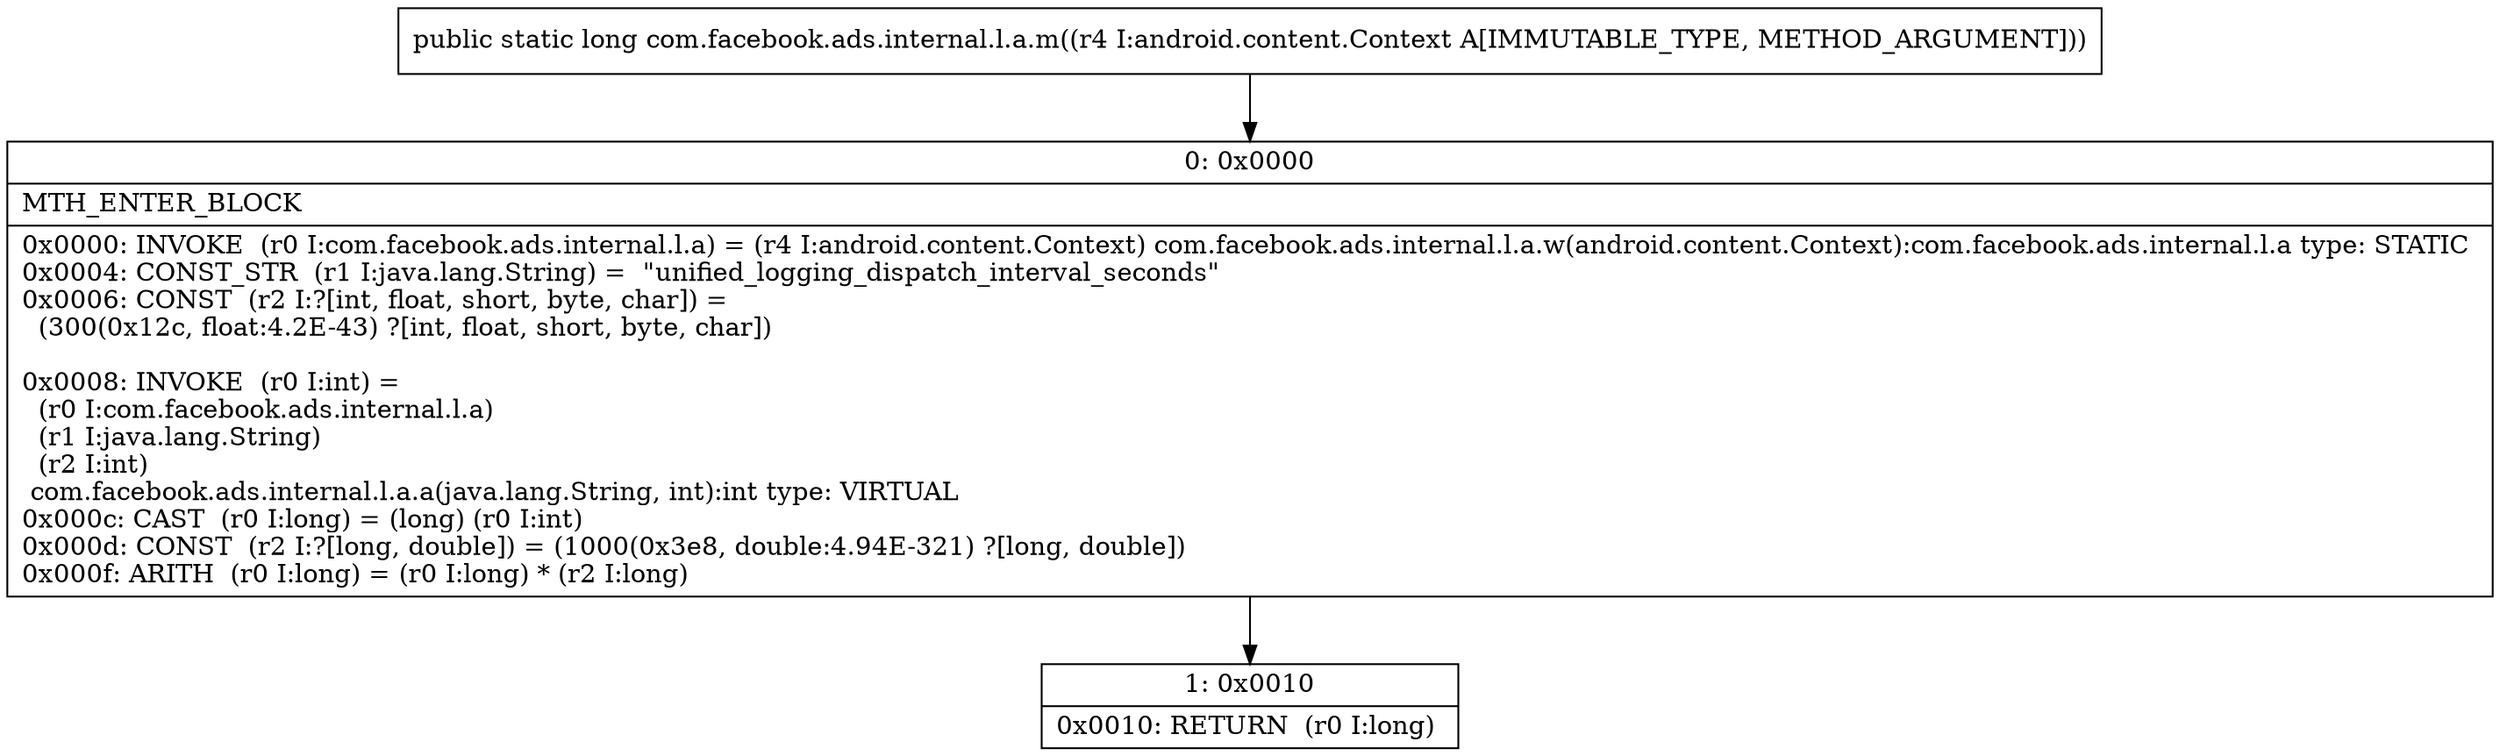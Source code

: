 digraph "CFG forcom.facebook.ads.internal.l.a.m(Landroid\/content\/Context;)J" {
Node_0 [shape=record,label="{0\:\ 0x0000|MTH_ENTER_BLOCK\l|0x0000: INVOKE  (r0 I:com.facebook.ads.internal.l.a) = (r4 I:android.content.Context) com.facebook.ads.internal.l.a.w(android.content.Context):com.facebook.ads.internal.l.a type: STATIC \l0x0004: CONST_STR  (r1 I:java.lang.String) =  \"unified_logging_dispatch_interval_seconds\" \l0x0006: CONST  (r2 I:?[int, float, short, byte, char]) = \l  (300(0x12c, float:4.2E\-43) ?[int, float, short, byte, char])\l \l0x0008: INVOKE  (r0 I:int) = \l  (r0 I:com.facebook.ads.internal.l.a)\l  (r1 I:java.lang.String)\l  (r2 I:int)\l com.facebook.ads.internal.l.a.a(java.lang.String, int):int type: VIRTUAL \l0x000c: CAST  (r0 I:long) = (long) (r0 I:int) \l0x000d: CONST  (r2 I:?[long, double]) = (1000(0x3e8, double:4.94E\-321) ?[long, double]) \l0x000f: ARITH  (r0 I:long) = (r0 I:long) * (r2 I:long) \l}"];
Node_1 [shape=record,label="{1\:\ 0x0010|0x0010: RETURN  (r0 I:long) \l}"];
MethodNode[shape=record,label="{public static long com.facebook.ads.internal.l.a.m((r4 I:android.content.Context A[IMMUTABLE_TYPE, METHOD_ARGUMENT])) }"];
MethodNode -> Node_0;
Node_0 -> Node_1;
}

